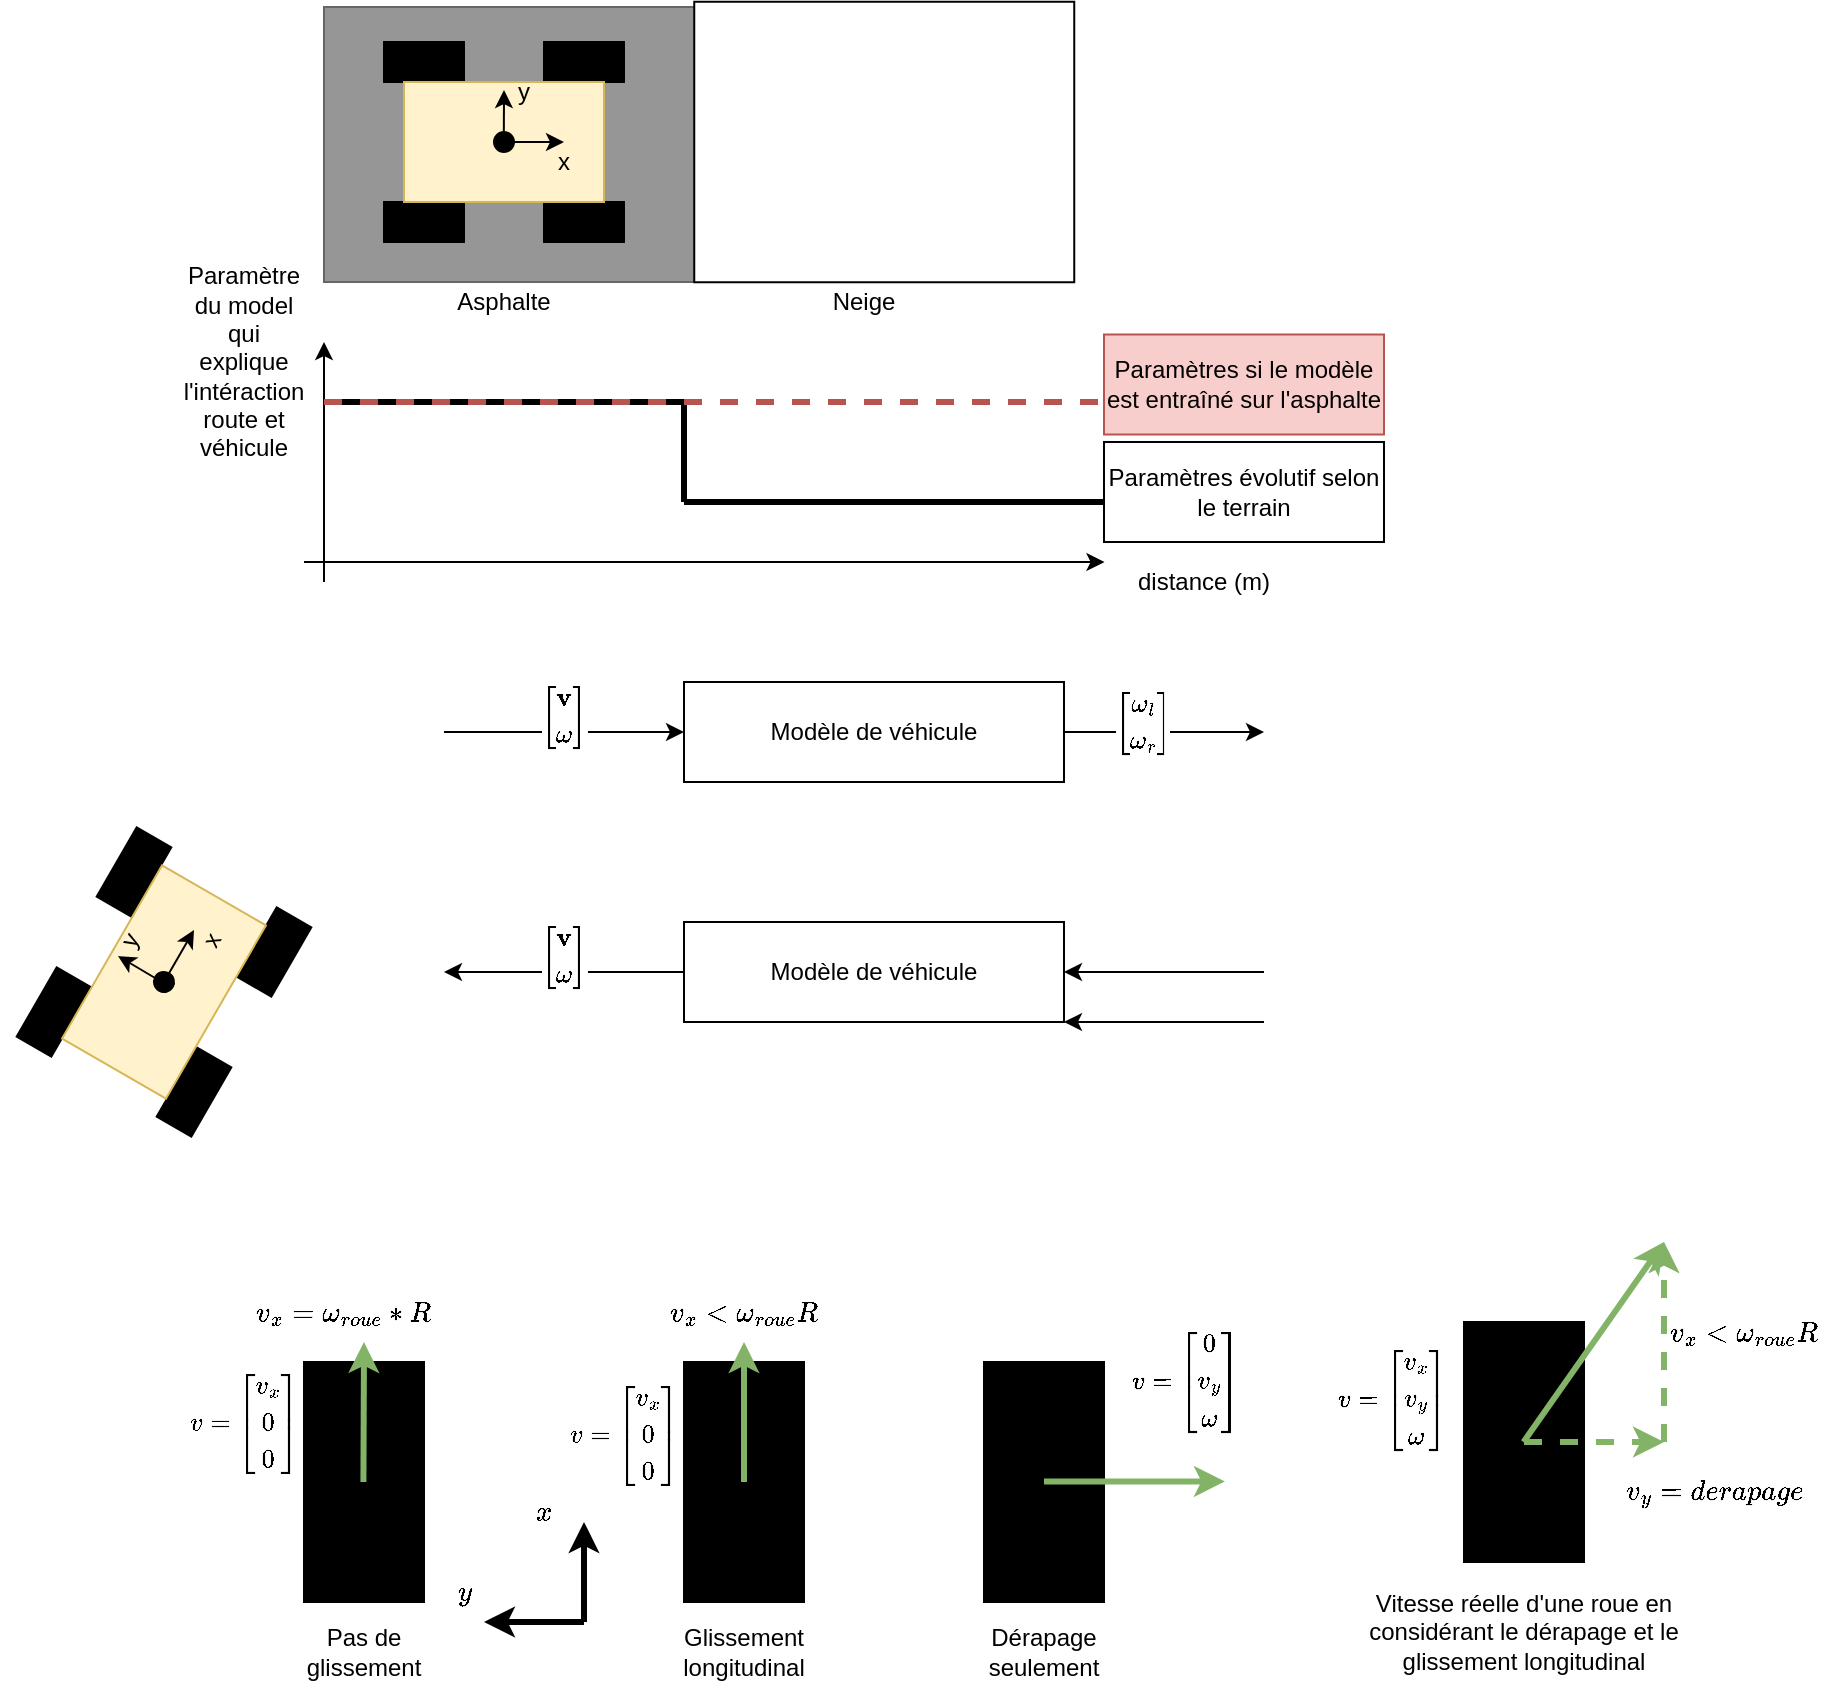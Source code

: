 <mxfile version="20.8.5" type="github">
  <diagram id="xbzJvvQROZEklqqwHJPy" name="Page-1">
    <mxGraphModel dx="1962" dy="785" grid="1" gridSize="10" guides="1" tooltips="1" connect="1" arrows="1" fold="1" page="1" pageScale="1" pageWidth="827" pageHeight="1169" math="1" shadow="0">
      <root>
        <mxCell id="0" />
        <mxCell id="1" parent="0" />
        <mxCell id="_u33kkMeH_GjYBAgUgvF-1" value="" style="rounded=0;whiteSpace=wrap;html=1;rotation=90;fillColor=#969696;fontColor=#333333;strokeColor=#666666;" parent="1" vertex="1">
          <mxGeometry x="116.25" y="556.25" width="137.5" height="190" as="geometry" />
        </mxCell>
        <mxCell id="_u33kkMeH_GjYBAgUgvF-3" value="" style="rounded=0;whiteSpace=wrap;html=1;rotation=90;" parent="1" vertex="1">
          <mxGeometry x="300" y="555" width="140.25" height="190" as="geometry" />
        </mxCell>
        <mxCell id="_u33kkMeH_GjYBAgUgvF-11" value="" style="group" parent="1" vertex="1" connectable="0">
          <mxGeometry x="120" y="600" width="120" height="100" as="geometry" />
        </mxCell>
        <mxCell id="_u33kkMeH_GjYBAgUgvF-4" value="" style="rounded=0;whiteSpace=wrap;html=1;fillColor=#000000;" parent="_u33kkMeH_GjYBAgUgvF-11" vertex="1">
          <mxGeometry width="40" height="20" as="geometry" />
        </mxCell>
        <mxCell id="_u33kkMeH_GjYBAgUgvF-5" value="" style="rounded=0;whiteSpace=wrap;html=1;fillColor=#000000;" parent="_u33kkMeH_GjYBAgUgvF-11" vertex="1">
          <mxGeometry x="80" width="40" height="20" as="geometry" />
        </mxCell>
        <mxCell id="_u33kkMeH_GjYBAgUgvF-8" value="" style="rounded=0;whiteSpace=wrap;html=1;fillColor=#000000;" parent="_u33kkMeH_GjYBAgUgvF-11" vertex="1">
          <mxGeometry y="80" width="40" height="20" as="geometry" />
        </mxCell>
        <mxCell id="_u33kkMeH_GjYBAgUgvF-9" value="" style="rounded=0;whiteSpace=wrap;html=1;fillColor=#000000;" parent="_u33kkMeH_GjYBAgUgvF-11" vertex="1">
          <mxGeometry x="80" y="80" width="40" height="20" as="geometry" />
        </mxCell>
        <mxCell id="_u33kkMeH_GjYBAgUgvF-10" value="" style="rounded=0;whiteSpace=wrap;html=1;fillColor=#fff2cc;strokeColor=#d6b656;" parent="_u33kkMeH_GjYBAgUgvF-11" vertex="1">
          <mxGeometry x="10" y="20" width="100" height="60" as="geometry" />
        </mxCell>
        <mxCell id="_u33kkMeH_GjYBAgUgvF-27" value="" style="ellipse;whiteSpace=wrap;html=1;aspect=fixed;fillColor=#000000;" parent="_u33kkMeH_GjYBAgUgvF-11" vertex="1">
          <mxGeometry x="55" y="45" width="10" height="10" as="geometry" />
        </mxCell>
        <mxCell id="_u33kkMeH_GjYBAgUgvF-35" value="" style="endArrow=classic;html=1;rounded=0;" parent="_u33kkMeH_GjYBAgUgvF-11" source="_u33kkMeH_GjYBAgUgvF-27" edge="1">
          <mxGeometry width="50" height="50" relative="1" as="geometry">
            <mxPoint x="90" y="120" as="sourcePoint" />
            <mxPoint x="90" y="50" as="targetPoint" />
          </mxGeometry>
        </mxCell>
        <mxCell id="_u33kkMeH_GjYBAgUgvF-36" value="" style="endArrow=classic;html=1;rounded=0;" parent="_u33kkMeH_GjYBAgUgvF-11" edge="1">
          <mxGeometry x="-1" y="15" width="50" height="50" relative="1" as="geometry">
            <mxPoint x="59.88" y="55.0" as="sourcePoint" />
            <mxPoint x="60" y="24" as="targetPoint" />
            <mxPoint as="offset" />
          </mxGeometry>
        </mxCell>
        <mxCell id="_u33kkMeH_GjYBAgUgvF-37" value="x" style="text;html=1;strokeColor=none;fillColor=none;align=center;verticalAlign=middle;whiteSpace=wrap;rounded=0;" parent="_u33kkMeH_GjYBAgUgvF-11" vertex="1">
          <mxGeometry x="60" y="45" width="60" height="30" as="geometry" />
        </mxCell>
        <mxCell id="_u33kkMeH_GjYBAgUgvF-38" value="y" style="text;html=1;strokeColor=none;fillColor=none;align=center;verticalAlign=middle;whiteSpace=wrap;rounded=0;" parent="_u33kkMeH_GjYBAgUgvF-11" vertex="1">
          <mxGeometry x="40" y="10" width="60" height="30" as="geometry" />
        </mxCell>
        <mxCell id="_u33kkMeH_GjYBAgUgvF-12" value="" style="endArrow=classic;html=1;rounded=0;" parent="1" edge="1">
          <mxGeometry width="50" height="50" relative="1" as="geometry">
            <mxPoint x="80" y="860" as="sourcePoint" />
            <mxPoint x="480.25" y="860" as="targetPoint" />
          </mxGeometry>
        </mxCell>
        <mxCell id="_u33kkMeH_GjYBAgUgvF-13" value="" style="endArrow=classic;html=1;rounded=0;" parent="1" edge="1">
          <mxGeometry width="50" height="50" relative="1" as="geometry">
            <mxPoint x="90" y="870" as="sourcePoint" />
            <mxPoint x="90" y="750" as="targetPoint" />
          </mxGeometry>
        </mxCell>
        <mxCell id="_u33kkMeH_GjYBAgUgvF-14" value="Paramètre du model qui explique l&#39;intéraction route et véhicule" style="text;html=1;strokeColor=none;fillColor=none;align=center;verticalAlign=middle;whiteSpace=wrap;rounded=0;" parent="1" vertex="1">
          <mxGeometry x="20" y="720" width="60" height="80" as="geometry" />
        </mxCell>
        <mxCell id="_u33kkMeH_GjYBAgUgvF-15" value="distance (m)" style="text;html=1;strokeColor=none;fillColor=none;align=center;verticalAlign=middle;whiteSpace=wrap;rounded=0;" parent="1" vertex="1">
          <mxGeometry x="480" y="860" width="100" height="20" as="geometry" />
        </mxCell>
        <mxCell id="_u33kkMeH_GjYBAgUgvF-16" value="Neige" style="text;html=1;strokeColor=none;fillColor=none;align=center;verticalAlign=middle;whiteSpace=wrap;rounded=0;" parent="1" vertex="1">
          <mxGeometry x="330" y="715" width="60" height="30" as="geometry" />
        </mxCell>
        <mxCell id="_u33kkMeH_GjYBAgUgvF-17" value="Asphalte" style="text;html=1;strokeColor=none;fillColor=none;align=center;verticalAlign=middle;whiteSpace=wrap;rounded=0;" parent="1" vertex="1">
          <mxGeometry x="150" y="715" width="60" height="30" as="geometry" />
        </mxCell>
        <mxCell id="_u33kkMeH_GjYBAgUgvF-18" value="" style="endArrow=none;html=1;rounded=0;strokeWidth=3;" parent="1" edge="1">
          <mxGeometry width="50" height="50" relative="1" as="geometry">
            <mxPoint x="90" y="780" as="sourcePoint" />
            <mxPoint x="270" y="780" as="targetPoint" />
          </mxGeometry>
        </mxCell>
        <mxCell id="_u33kkMeH_GjYBAgUgvF-19" value="" style="endArrow=none;html=1;rounded=0;strokeWidth=3;" parent="1" edge="1">
          <mxGeometry width="50" height="50" relative="1" as="geometry">
            <mxPoint x="270" y="830" as="sourcePoint" />
            <mxPoint x="480" y="830" as="targetPoint" />
          </mxGeometry>
        </mxCell>
        <mxCell id="_u33kkMeH_GjYBAgUgvF-20" value="" style="endArrow=none;html=1;rounded=0;strokeWidth=3;" parent="1" edge="1">
          <mxGeometry width="50" height="50" relative="1" as="geometry">
            <mxPoint x="270" y="830" as="sourcePoint" />
            <mxPoint x="270" y="780" as="targetPoint" />
          </mxGeometry>
        </mxCell>
        <mxCell id="_u33kkMeH_GjYBAgUgvF-50" value="" style="endArrow=none;html=1;rounded=0;strokeWidth=3;fillColor=#f8cecc;strokeColor=#b85450;dashed=1;" parent="1" edge="1">
          <mxGeometry width="50" height="50" relative="1" as="geometry">
            <mxPoint x="90" y="780" as="sourcePoint" />
            <mxPoint x="480" y="780" as="targetPoint" />
          </mxGeometry>
        </mxCell>
        <mxCell id="_u33kkMeH_GjYBAgUgvF-51" value="Paramètres si le modèle est entraîné sur l&#39;asphalte" style="text;html=1;strokeColor=#b85450;fillColor=#f8cecc;align=center;verticalAlign=middle;whiteSpace=wrap;rounded=0;" parent="1" vertex="1">
          <mxGeometry x="480" y="746.25" width="140" height="50" as="geometry" />
        </mxCell>
        <mxCell id="_u33kkMeH_GjYBAgUgvF-52" value="Paramètres évolutif selon le terrain" style="text;html=1;align=center;verticalAlign=middle;whiteSpace=wrap;rounded=0;strokeColor=default;fillColor=default;" parent="1" vertex="1">
          <mxGeometry x="480" y="800" width="140" height="50" as="geometry" />
        </mxCell>
        <mxCell id="hM9hAGtArGgsAycG0NxB-7" value="" style="group;rotation=-60;" parent="1" vertex="1" connectable="0">
          <mxGeometry x="-50" y="1020" width="120" height="100" as="geometry" />
        </mxCell>
        <mxCell id="hM9hAGtArGgsAycG0NxB-8" value="" style="rounded=0;whiteSpace=wrap;html=1;fillColor=#000000;rotation=-60;" parent="hM9hAGtArGgsAycG0NxB-7" vertex="1">
          <mxGeometry x="-15" y="55" width="40" height="20" as="geometry" />
        </mxCell>
        <mxCell id="hM9hAGtArGgsAycG0NxB-9" value="" style="rounded=0;whiteSpace=wrap;html=1;fillColor=#000000;rotation=-60;" parent="hM9hAGtArGgsAycG0NxB-7" vertex="1">
          <mxGeometry x="25" y="-15" width="40" height="20" as="geometry" />
        </mxCell>
        <mxCell id="hM9hAGtArGgsAycG0NxB-10" value="" style="rounded=0;whiteSpace=wrap;html=1;fillColor=#000000;rotation=-60;" parent="hM9hAGtArGgsAycG0NxB-7" vertex="1">
          <mxGeometry x="55" y="95" width="40" height="20" as="geometry" />
        </mxCell>
        <mxCell id="hM9hAGtArGgsAycG0NxB-11" value="" style="rounded=0;whiteSpace=wrap;html=1;fillColor=#000000;rotation=-60;" parent="hM9hAGtArGgsAycG0NxB-7" vertex="1">
          <mxGeometry x="95" y="25" width="40" height="20" as="geometry" />
        </mxCell>
        <mxCell id="hM9hAGtArGgsAycG0NxB-12" value="" style="rounded=0;whiteSpace=wrap;html=1;fillColor=#fff2cc;strokeColor=#d6b656;rotation=-60;" parent="hM9hAGtArGgsAycG0NxB-7" vertex="1">
          <mxGeometry x="10" y="20" width="100" height="60" as="geometry" />
        </mxCell>
        <mxCell id="hM9hAGtArGgsAycG0NxB-13" value="" style="ellipse;whiteSpace=wrap;html=1;aspect=fixed;fillColor=#000000;rotation=-60;" parent="hM9hAGtArGgsAycG0NxB-7" vertex="1">
          <mxGeometry x="55" y="45" width="10" height="10" as="geometry" />
        </mxCell>
        <mxCell id="hM9hAGtArGgsAycG0NxB-14" value="" style="endArrow=classic;html=1;rounded=0;" parent="hM9hAGtArGgsAycG0NxB-7" source="hM9hAGtArGgsAycG0NxB-13" edge="1">
          <mxGeometry width="50" height="50" relative="1" as="geometry">
            <mxPoint x="136" y="59" as="sourcePoint" />
            <mxPoint x="75" y="24" as="targetPoint" />
          </mxGeometry>
        </mxCell>
        <mxCell id="hM9hAGtArGgsAycG0NxB-15" value="" style="endArrow=classic;html=1;rounded=0;" parent="hM9hAGtArGgsAycG0NxB-7" edge="1">
          <mxGeometry x="-1" y="15" width="50" height="50" relative="1" as="geometry">
            <mxPoint x="64" y="53" as="sourcePoint" />
            <mxPoint x="37" y="37" as="targetPoint" />
            <mxPoint as="offset" />
          </mxGeometry>
        </mxCell>
        <mxCell id="hM9hAGtArGgsAycG0NxB-16" value="x" style="text;html=1;strokeColor=none;fillColor=none;align=center;verticalAlign=middle;whiteSpace=wrap;rounded=0;rotation=-60;" parent="hM9hAGtArGgsAycG0NxB-7" vertex="1">
          <mxGeometry x="54" y="14" width="60" height="30" as="geometry" />
        </mxCell>
        <mxCell id="hM9hAGtArGgsAycG0NxB-17" value="y" style="text;html=1;strokeColor=none;fillColor=none;align=center;verticalAlign=middle;whiteSpace=wrap;rounded=0;rotation=-60;" parent="hM9hAGtArGgsAycG0NxB-7" vertex="1">
          <mxGeometry x="13" y="14" width="60" height="30" as="geometry" />
        </mxCell>
        <mxCell id="hM9hAGtArGgsAycG0NxB-18" value="Modèle de véhicule" style="rounded=0;whiteSpace=wrap;html=1;" parent="1" vertex="1">
          <mxGeometry x="270" y="1040" width="190" height="50" as="geometry" />
        </mxCell>
        <mxCell id="hM9hAGtArGgsAycG0NxB-19" value="" style="endArrow=none;html=1;rounded=0;entryX=0;entryY=0.5;entryDx=0;entryDy=0;endFill=0;startArrow=classic;startFill=1;" parent="1" target="hM9hAGtArGgsAycG0NxB-18" edge="1">
          <mxGeometry width="50" height="50" relative="1" as="geometry">
            <mxPoint x="150" y="1065.0" as="sourcePoint" />
            <mxPoint x="200" y="1050" as="targetPoint" />
          </mxGeometry>
        </mxCell>
        <mxCell id="hM9hAGtArGgsAycG0NxB-20" value="&lt;div&gt;$$\begin{bmatrix} \textbf{v} \\ \omega \end{bmatrix}$$&lt;/div&gt;&lt;div&gt;&lt;br&gt;&lt;br&gt;&lt;/div&gt;" style="edgeLabel;html=1;align=center;verticalAlign=middle;resizable=0;points=[];" parent="hM9hAGtArGgsAycG0NxB-19" vertex="1" connectable="0">
          <mxGeometry x="-0.437" y="3" relative="1" as="geometry">
            <mxPoint x="26" y="8" as="offset" />
          </mxGeometry>
        </mxCell>
        <mxCell id="hM9hAGtArGgsAycG0NxB-21" value="" style="endArrow=none;html=1;rounded=0;exitX=1;exitY=0.5;exitDx=0;exitDy=0;startArrow=classic;startFill=1;endFill=0;" parent="1" source="hM9hAGtArGgsAycG0NxB-18" edge="1">
          <mxGeometry width="50" height="50" relative="1" as="geometry">
            <mxPoint x="530" y="1090" as="sourcePoint" />
            <mxPoint x="560" y="1065.0" as="targetPoint" />
          </mxGeometry>
        </mxCell>
        <mxCell id="hM9hAGtArGgsAycG0NxB-22" value="" style="endArrow=none;html=1;rounded=0;exitX=1;exitY=0.5;exitDx=0;exitDy=0;startArrow=classic;startFill=1;endFill=0;" parent="1" edge="1">
          <mxGeometry width="50" height="50" relative="1" as="geometry">
            <mxPoint x="460" y="1090.0" as="sourcePoint" />
            <mxPoint x="560" y="1090.0" as="targetPoint" />
          </mxGeometry>
        </mxCell>
        <mxCell id="hM9hAGtArGgsAycG0NxB-24" value="" style="group" parent="1" vertex="1" connectable="0">
          <mxGeometry x="150" y="920" width="410" height="50" as="geometry" />
        </mxCell>
        <mxCell id="hM9hAGtArGgsAycG0NxB-1" value="Modèle de véhicule" style="rounded=0;whiteSpace=wrap;html=1;" parent="hM9hAGtArGgsAycG0NxB-24" vertex="1">
          <mxGeometry x="120" width="190" height="50" as="geometry" />
        </mxCell>
        <mxCell id="hM9hAGtArGgsAycG0NxB-2" value="" style="endArrow=classic;html=1;rounded=0;entryX=0;entryY=0.5;entryDx=0;entryDy=0;" parent="hM9hAGtArGgsAycG0NxB-24" target="hM9hAGtArGgsAycG0NxB-1" edge="1">
          <mxGeometry width="50" height="50" relative="1" as="geometry">
            <mxPoint y="25" as="sourcePoint" />
            <mxPoint x="50" y="10" as="targetPoint" />
          </mxGeometry>
        </mxCell>
        <mxCell id="hM9hAGtArGgsAycG0NxB-5" value="&lt;div&gt;$$\begin{bmatrix} \textbf{v} \\ \omega \end{bmatrix}$$&lt;/div&gt;&lt;div&gt;&lt;br&gt;&lt;br&gt;&lt;/div&gt;" style="edgeLabel;html=1;align=center;verticalAlign=middle;resizable=0;points=[];" parent="hM9hAGtArGgsAycG0NxB-2" vertex="1" connectable="0">
          <mxGeometry x="-0.437" y="3" relative="1" as="geometry">
            <mxPoint x="26" y="8" as="offset" />
          </mxGeometry>
        </mxCell>
        <mxCell id="hM9hAGtArGgsAycG0NxB-6" value="" style="endArrow=classic;html=1;rounded=0;exitX=1;exitY=0.5;exitDx=0;exitDy=0;" parent="hM9hAGtArGgsAycG0NxB-24" source="hM9hAGtArGgsAycG0NxB-1" edge="1">
          <mxGeometry width="50" height="50" relative="1" as="geometry">
            <mxPoint x="380" y="50" as="sourcePoint" />
            <mxPoint x="410" y="25" as="targetPoint" />
          </mxGeometry>
        </mxCell>
        <mxCell id="hM9hAGtArGgsAycG0NxB-23" value="&lt;div&gt;$$\begin{bmatrix} \omega_l \\ \omega_r \end{bmatrix}$$&lt;/div&gt;&lt;div&gt;&lt;br&gt;&lt;br&gt;&lt;br&gt;&lt;/div&gt;" style="edgeLabel;html=1;align=center;verticalAlign=middle;resizable=0;points=[];" parent="hM9hAGtArGgsAycG0NxB-6" vertex="1" connectable="0">
          <mxGeometry x="-0.223" y="-1" relative="1" as="geometry">
            <mxPoint y="14" as="offset" />
          </mxGeometry>
        </mxCell>
        <mxCell id="rAYKp1PFXodsirJzPJTn-1" value="" style="rounded=0;whiteSpace=wrap;html=1;rotation=-90;fillColor=#000000;" vertex="1" parent="1">
          <mxGeometry x="50" y="1290" width="120" height="60" as="geometry" />
        </mxCell>
        <mxCell id="rAYKp1PFXodsirJzPJTn-2" value="" style="endArrow=classic;html=1;rounded=0;strokeWidth=3;fillColor=#d5e8d4;strokeColor=#82b366;" edge="1" parent="1">
          <mxGeometry width="50" height="50" relative="1" as="geometry">
            <mxPoint x="109.71" y="1320" as="sourcePoint" />
            <mxPoint x="110" y="1250" as="targetPoint" />
          </mxGeometry>
        </mxCell>
        <mxCell id="rAYKp1PFXodsirJzPJTn-4" value="$$ v = \begin{bmatrix} v_x \\ 0 \\ 0 \end{bmatrix}$$" style="edgeLabel;html=1;align=center;verticalAlign=middle;resizable=0;points=[];" vertex="1" connectable="0" parent="rAYKp1PFXodsirJzPJTn-2">
          <mxGeometry x="-0.144" y="-2" relative="1" as="geometry">
            <mxPoint x="-62" as="offset" />
          </mxGeometry>
        </mxCell>
        <mxCell id="rAYKp1PFXodsirJzPJTn-5" value="Pas de glissement" style="text;html=1;strokeColor=none;fillColor=none;align=center;verticalAlign=middle;whiteSpace=wrap;rounded=0;" vertex="1" parent="1">
          <mxGeometry x="70" y="1390" width="80" height="30" as="geometry" />
        </mxCell>
        <mxCell id="rAYKp1PFXodsirJzPJTn-8" value="$$v_x = \omega_{roue} * R $$" style="text;html=1;strokeColor=none;fillColor=none;align=center;verticalAlign=middle;whiteSpace=wrap;rounded=0;" vertex="1" parent="1">
          <mxGeometry x="70" y="1220" width="60" height="30" as="geometry" />
        </mxCell>
        <mxCell id="rAYKp1PFXodsirJzPJTn-9" value="c" style="rounded=0;whiteSpace=wrap;html=1;rotation=-90;fillColor=#000000;" vertex="1" parent="1">
          <mxGeometry x="240" y="1290" width="120" height="60" as="geometry" />
        </mxCell>
        <mxCell id="rAYKp1PFXodsirJzPJTn-10" value="" style="endArrow=classic;html=1;rounded=0;strokeWidth=3;fillColor=#d5e8d4;strokeColor=#82b366;" edge="1" parent="1">
          <mxGeometry width="50" height="50" relative="1" as="geometry">
            <mxPoint x="300" y="1320" as="sourcePoint" />
            <mxPoint x="300" y="1250" as="targetPoint" />
          </mxGeometry>
        </mxCell>
        <mxCell id="rAYKp1PFXodsirJzPJTn-11" value="$$ v = \begin{bmatrix} v_x \\ 0 \\ 0 \end{bmatrix}$$" style="edgeLabel;html=1;align=center;verticalAlign=middle;resizable=0;points=[];" vertex="1" connectable="0" parent="rAYKp1PFXodsirJzPJTn-10">
          <mxGeometry x="-0.144" y="-2" relative="1" as="geometry">
            <mxPoint x="-62" y="6" as="offset" />
          </mxGeometry>
        </mxCell>
        <mxCell id="rAYKp1PFXodsirJzPJTn-12" value="Glissement longitudinal" style="text;html=1;strokeColor=none;fillColor=none;align=center;verticalAlign=middle;whiteSpace=wrap;rounded=0;" vertex="1" parent="1">
          <mxGeometry x="260" y="1390" width="80" height="30" as="geometry" />
        </mxCell>
        <mxCell id="rAYKp1PFXodsirJzPJTn-13" value="$$v_x &amp;lt; \omega_{roue} R$$" style="text;html=1;strokeColor=none;fillColor=none;align=center;verticalAlign=middle;whiteSpace=wrap;rounded=0;" vertex="1" parent="1">
          <mxGeometry x="270" y="1220" width="60" height="30" as="geometry" />
        </mxCell>
        <mxCell id="rAYKp1PFXodsirJzPJTn-14" value="c" style="rounded=0;whiteSpace=wrap;html=1;rotation=-90;fillColor=#000000;" vertex="1" parent="1">
          <mxGeometry x="390" y="1290" width="120" height="60" as="geometry" />
        </mxCell>
        <mxCell id="rAYKp1PFXodsirJzPJTn-16" value="Dérapage seulement" style="text;html=1;strokeColor=none;fillColor=none;align=center;verticalAlign=middle;whiteSpace=wrap;rounded=0;" vertex="1" parent="1">
          <mxGeometry x="410" y="1390" width="80" height="30" as="geometry" />
        </mxCell>
        <mxCell id="rAYKp1PFXodsirJzPJTn-20" value="" style="endArrow=classic;html=1;rounded=0;strokeWidth=3;fillColor=#d5e8d4;strokeColor=#82b366;" edge="1" parent="1">
          <mxGeometry width="50" height="50" relative="1" as="geometry">
            <mxPoint x="450" y="1319.71" as="sourcePoint" />
            <mxPoint x="540.48" y="1319.71" as="targetPoint" />
          </mxGeometry>
        </mxCell>
        <mxCell id="rAYKp1PFXodsirJzPJTn-21" value="$$ v = \begin{bmatrix} 0 \\ v_y \\ \omega \end{bmatrix}$$" style="edgeLabel;html=1;align=center;verticalAlign=middle;resizable=0;points=[];" vertex="1" connectable="0" parent="rAYKp1PFXodsirJzPJTn-20">
          <mxGeometry x="-0.144" y="-2" relative="1" as="geometry">
            <mxPoint x="31" y="-52" as="offset" />
          </mxGeometry>
        </mxCell>
        <mxCell id="rAYKp1PFXodsirJzPJTn-36" value="c" style="rounded=0;whiteSpace=wrap;html=1;rotation=-90;fillColor=#000000;" vertex="1" parent="1">
          <mxGeometry x="630" y="1270" width="120" height="60" as="geometry" />
        </mxCell>
        <mxCell id="rAYKp1PFXodsirJzPJTn-39" value="Vitesse réelle d&#39;une roue en considérant le dérapage et le glissement longitudinal" style="text;html=1;strokeColor=none;fillColor=none;align=center;verticalAlign=middle;whiteSpace=wrap;rounded=0;" vertex="1" parent="1">
          <mxGeometry x="610" y="1380" width="160" height="30" as="geometry" />
        </mxCell>
        <mxCell id="rAYKp1PFXodsirJzPJTn-40" value="$$v_x &amp;lt; \omega_{roue} R&amp;nbsp; $$" style="text;html=1;strokeColor=none;fillColor=none;align=center;verticalAlign=middle;whiteSpace=wrap;rounded=0;" vertex="1" parent="1">
          <mxGeometry x="770" y="1230" width="60" height="30" as="geometry" />
        </mxCell>
        <mxCell id="rAYKp1PFXodsirJzPJTn-47" value="" style="group" vertex="1" connectable="0" parent="1">
          <mxGeometry x="689.76" y="1200" width="70.24" height="100" as="geometry" />
        </mxCell>
        <mxCell id="rAYKp1PFXodsirJzPJTn-43" value="" style="endArrow=classic;html=1;rounded=0;strokeWidth=3;fillColor=#d5e8d4;strokeColor=#82b366;dashed=1;" edge="1" parent="rAYKp1PFXodsirJzPJTn-47">
          <mxGeometry width="50" height="50" relative="1" as="geometry">
            <mxPoint x="70.24" y="100" as="sourcePoint" />
            <mxPoint x="70.24" as="targetPoint" />
          </mxGeometry>
        </mxCell>
        <mxCell id="rAYKp1PFXodsirJzPJTn-37" value="" style="endArrow=classic;html=1;rounded=0;strokeWidth=3;fillColor=#d5e8d4;strokeColor=#82b366;" edge="1" parent="rAYKp1PFXodsirJzPJTn-47">
          <mxGeometry width="50" height="50" relative="1" as="geometry">
            <mxPoint y="100" as="sourcePoint" />
            <mxPoint x="70.24" as="targetPoint" />
          </mxGeometry>
        </mxCell>
        <mxCell id="rAYKp1PFXodsirJzPJTn-38" value="$$ v = \begin{bmatrix} v_x \\ v_y \\ \omega \end{bmatrix}$$" style="edgeLabel;html=1;align=center;verticalAlign=middle;resizable=0;points=[];" vertex="1" connectable="0" parent="rAYKp1PFXodsirJzPJTn-37">
          <mxGeometry x="-0.144" y="-2" relative="1" as="geometry">
            <mxPoint x="-98" y="21" as="offset" />
          </mxGeometry>
        </mxCell>
        <mxCell id="rAYKp1PFXodsirJzPJTn-44" value="" style="endArrow=classic;html=1;rounded=0;strokeWidth=3;fillColor=#d5e8d4;strokeColor=#82b366;dashed=1;" edge="1" parent="rAYKp1PFXodsirJzPJTn-47">
          <mxGeometry width="50" height="50" relative="1" as="geometry">
            <mxPoint x="0.24" y="100" as="sourcePoint" />
            <mxPoint x="70.24" y="100" as="targetPoint" />
          </mxGeometry>
        </mxCell>
        <mxCell id="rAYKp1PFXodsirJzPJTn-49" value="$$v_y = derapage$$ " style="text;html=1;align=center;verticalAlign=middle;resizable=0;points=[];autosize=1;strokeColor=none;fillColor=none;" vertex="1" parent="1">
          <mxGeometry x="720" y="1310" width="130" height="30" as="geometry" />
        </mxCell>
        <mxCell id="rAYKp1PFXodsirJzPJTn-54" value="" style="group" vertex="1" connectable="0" parent="1">
          <mxGeometry x="130" y="1320" width="100" height="70" as="geometry" />
        </mxCell>
        <mxCell id="rAYKp1PFXodsirJzPJTn-50" value="" style="endArrow=classic;html=1;rounded=0;strokeWidth=3;" edge="1" parent="rAYKp1PFXodsirJzPJTn-54">
          <mxGeometry width="50" height="50" relative="1" as="geometry">
            <mxPoint x="90" y="70" as="sourcePoint" />
            <mxPoint x="40" y="70" as="targetPoint" />
          </mxGeometry>
        </mxCell>
        <mxCell id="rAYKp1PFXodsirJzPJTn-51" value="" style="endArrow=classic;html=1;rounded=0;strokeWidth=3;" edge="1" parent="rAYKp1PFXodsirJzPJTn-54">
          <mxGeometry width="50" height="50" relative="1" as="geometry">
            <mxPoint x="90" y="70" as="sourcePoint" />
            <mxPoint x="90" y="20" as="targetPoint" />
          </mxGeometry>
        </mxCell>
        <mxCell id="rAYKp1PFXodsirJzPJTn-52" value="$$x$$" style="text;html=1;strokeColor=none;fillColor=none;align=center;verticalAlign=middle;whiteSpace=wrap;rounded=0;" vertex="1" parent="rAYKp1PFXodsirJzPJTn-54">
          <mxGeometry x="40" width="60" height="30" as="geometry" />
        </mxCell>
        <mxCell id="rAYKp1PFXodsirJzPJTn-53" value="$$y$$" style="text;html=1;align=center;verticalAlign=middle;resizable=0;points=[];autosize=1;strokeColor=none;fillColor=none;" vertex="1" parent="rAYKp1PFXodsirJzPJTn-54">
          <mxGeometry y="40" width="60" height="30" as="geometry" />
        </mxCell>
      </root>
    </mxGraphModel>
  </diagram>
</mxfile>
